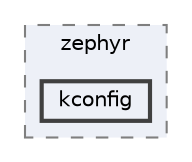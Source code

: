 digraph "build/zephyr/kconfig"
{
 // LATEX_PDF_SIZE
  bgcolor="transparent";
  edge [fontname=Helvetica,fontsize=10,labelfontname=Helvetica,labelfontsize=10];
  node [fontname=Helvetica,fontsize=10,shape=box,height=0.2,width=0.4];
  compound=true
  subgraph clusterdir_f7639fc20e46d12196656ffbd43ee581 {
    graph [ bgcolor="#edf0f7", pencolor="grey50", label="zephyr", fontname=Helvetica,fontsize=10 style="filled,dashed", URL="dir_f7639fc20e46d12196656ffbd43ee581.html",tooltip=""]
  dir_e30e061759a6dfbe6dc1ca313afc0cf1 [label="kconfig", fillcolor="#edf0f7", color="grey25", style="filled,bold", URL="dir_e30e061759a6dfbe6dc1ca313afc0cf1.html",tooltip=""];
  }
}
